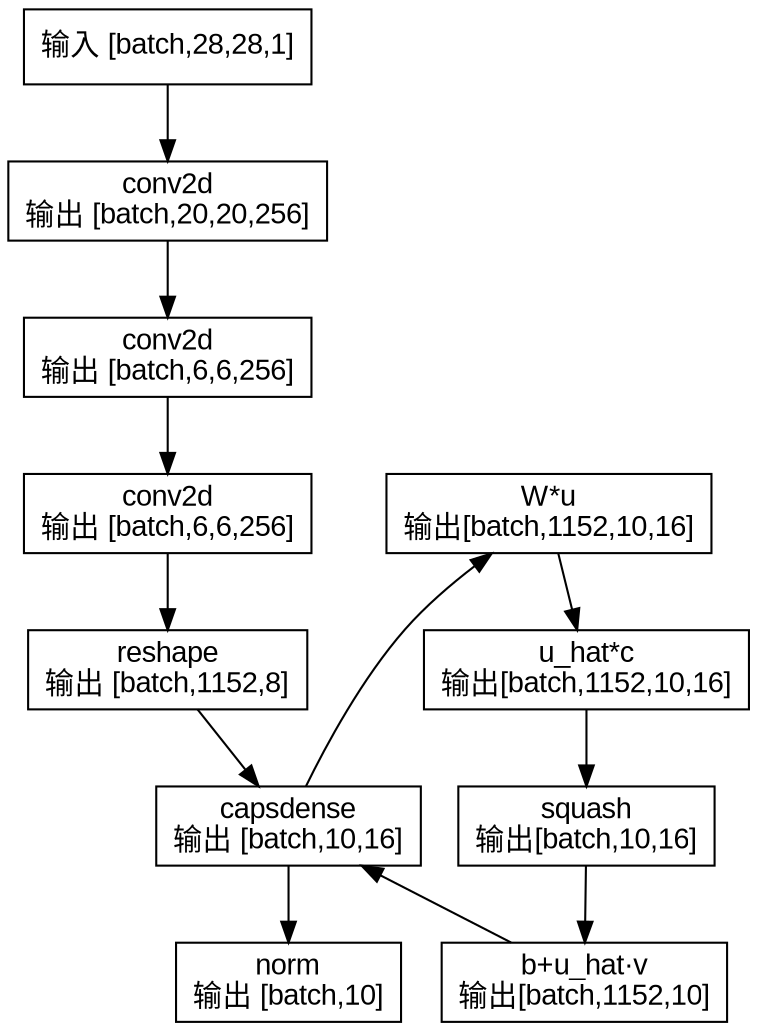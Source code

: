 digraph L {


node [shape=record fontname=Arial];

a_1 [label="输入 [batch,28,28,1]"]
a_2 [label="conv2d\n输出 [batch,20,20,256]"]
a_3 [label="conv2d\n输出 [batch,6,6,256]"]
a_4 [label="conv2d\n输出 [batch,6,6,256]"]
a_5 [label="reshape\n输出 [batch,1152,8]"]
a_6 [label="capsdense\n输出 [batch,10,16]"]
a_7 [label="norm\n输出 [batch,10]"]

b_1 [label="W*u\n输出[batch,1152,10,16]"]
b_2 [label="u_hat*c\n输出[batch,1152,10,16]"]
b_3 [label="squash\n输出[batch,10,16]"]
b_4 [label="b+u_hat·v\n输出[batch,1152,10]"]

{ rank=same b_1 a_4 }
{ rank=same b_2 a_5 }
{ rank=same b_3 a_6 }
{ rank=same b_4 a_7 }



a_1->a_2->a_3->a_4->a_5->a_6->a_7
a_6->b_1->b_2->b_3->b_4->a_6


}